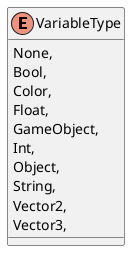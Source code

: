 @startuml
enum VariableType {
    None,
    Bool,
    Color,
    Float,
    GameObject,
    Int,
    Object,
    String,
    Vector2,
    Vector3,
}
@enduml
